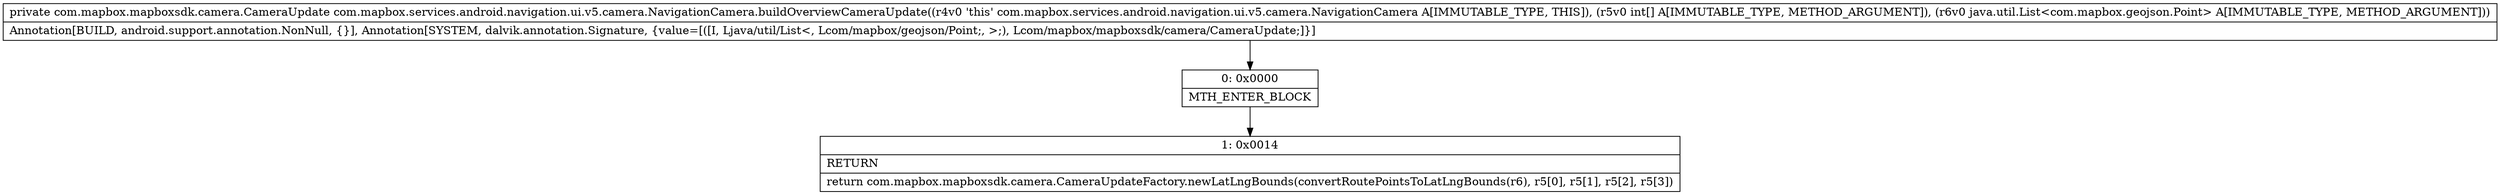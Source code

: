 digraph "CFG forcom.mapbox.services.android.navigation.ui.v5.camera.NavigationCamera.buildOverviewCameraUpdate([ILjava\/util\/List;)Lcom\/mapbox\/mapboxsdk\/camera\/CameraUpdate;" {
Node_0 [shape=record,label="{0\:\ 0x0000|MTH_ENTER_BLOCK\l}"];
Node_1 [shape=record,label="{1\:\ 0x0014|RETURN\l|return com.mapbox.mapboxsdk.camera.CameraUpdateFactory.newLatLngBounds(convertRoutePointsToLatLngBounds(r6), r5[0], r5[1], r5[2], r5[3])\l}"];
MethodNode[shape=record,label="{private com.mapbox.mapboxsdk.camera.CameraUpdate com.mapbox.services.android.navigation.ui.v5.camera.NavigationCamera.buildOverviewCameraUpdate((r4v0 'this' com.mapbox.services.android.navigation.ui.v5.camera.NavigationCamera A[IMMUTABLE_TYPE, THIS]), (r5v0 int[] A[IMMUTABLE_TYPE, METHOD_ARGUMENT]), (r6v0 java.util.List\<com.mapbox.geojson.Point\> A[IMMUTABLE_TYPE, METHOD_ARGUMENT]))  | Annotation[BUILD, android.support.annotation.NonNull, \{\}], Annotation[SYSTEM, dalvik.annotation.Signature, \{value=[([I, Ljava\/util\/List\<, Lcom\/mapbox\/geojson\/Point;, \>;), Lcom\/mapbox\/mapboxsdk\/camera\/CameraUpdate;]\}]\l}"];
MethodNode -> Node_0;
Node_0 -> Node_1;
}

